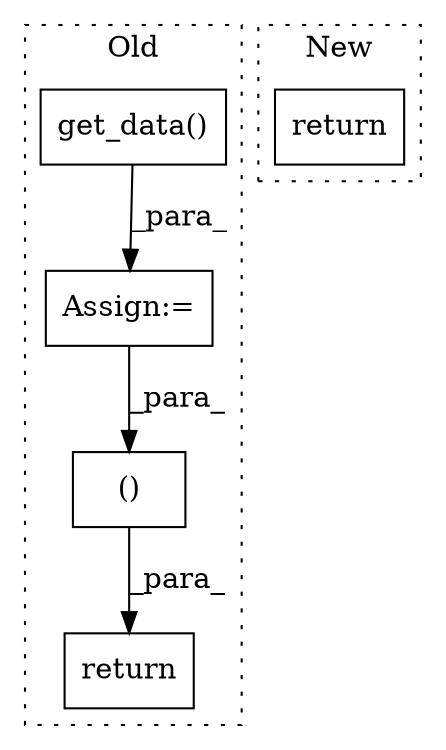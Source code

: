 digraph G {
subgraph cluster0 {
1 [label="get_data()" a="75" s="2062" l="30" shape="box"];
3 [label="return" a="93" s="2112" l="7" shape="box"];
4 [label="()" a="54" s="2120" l="30" shape="box"];
5 [label="Assign:=" a="68" s="2059" l="3" shape="box"];
label = "Old";
style="dotted";
}
subgraph cluster1 {
2 [label="return" a="93" s="2030" l="7" shape="box"];
label = "New";
style="dotted";
}
1 -> 5 [label="_para_"];
4 -> 3 [label="_para_"];
5 -> 4 [label="_para_"];
}